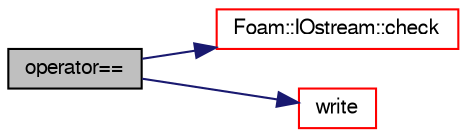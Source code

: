 digraph "operator=="
{
  bgcolor="transparent";
  edge [fontname="FreeSans",fontsize="10",labelfontname="FreeSans",labelfontsize="10"];
  node [fontname="FreeSans",fontsize="10",shape=record];
  rankdir="LR";
  Node2686 [label="operator==",height=0.2,width=0.4,color="black", fillcolor="grey75", style="filled", fontcolor="black"];
  Node2686 -> Node2687 [color="midnightblue",fontsize="10",style="solid",fontname="FreeSans"];
  Node2687 [label="Foam::IOstream::check",height=0.2,width=0.4,color="red",URL="$a26226.html#a367eb3425fc4e8270e2aa961df8ac8a5",tooltip="Check IOstream status for given operation. "];
  Node2686 -> Node2736 [color="midnightblue",fontsize="10",style="solid",fontname="FreeSans"];
  Node2736 [label="write",height=0.2,width=0.4,color="red",URL="$a22354.html#a293fdfec8bdfbd5c3913ab4c9f3454ff",tooltip="Write. "];
}
